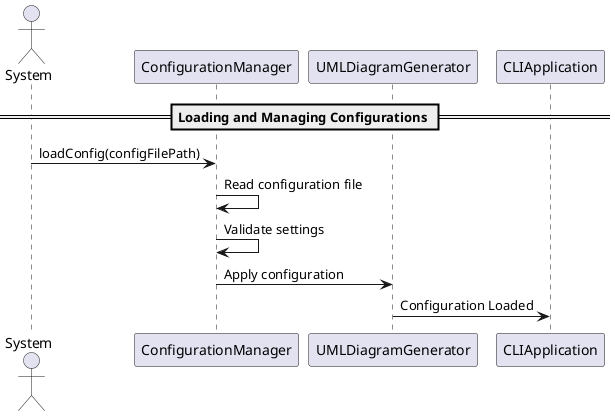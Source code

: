 @startuml

== Loading and Managing Configurations ==
actor System
participant ConfigurationManager
participant UMLDiagramGenerator
participant CLIApplication

System -> ConfigurationManager : loadConfig(configFilePath)
ConfigurationManager -> ConfigurationManager : Read configuration file
ConfigurationManager -> ConfigurationManager : Validate settings
ConfigurationManager -> UMLDiagramGenerator : Apply configuration
UMLDiagramGenerator -> CLIApplication : Configuration Loaded

@enduml
